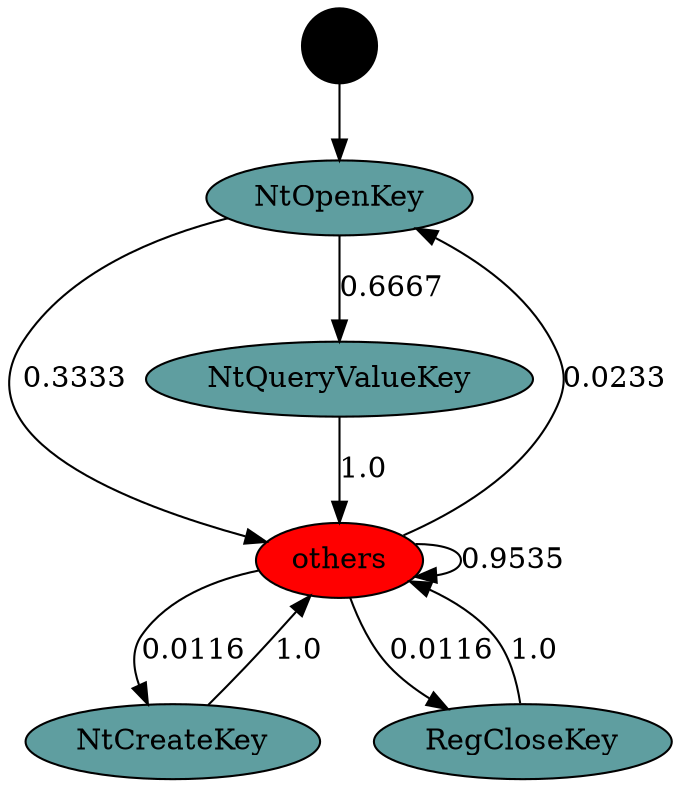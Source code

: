 digraph "./API_PER_CATEGORY/RegCreateKey.exe_732_Registry_API_per_Category_Transition_Matrix" {
	NtOpenKey [label=NtOpenKey fillcolor=cadetblue style=filled]
	others [label=others fillcolor=red style=filled]
	NtOpenKey -> others [label=0.3333]
	Start [label="" fillcolor=black fontcolor=white shape=circle style=filled]
	Start -> NtOpenKey
	NtOpenKey [label=NtOpenKey fillcolor=cadetblue style=filled]
	NtQueryValueKey [label=NtQueryValueKey fillcolor=cadetblue style=filled]
	NtOpenKey -> NtQueryValueKey [label=0.6667]
	others [label=others fillcolor=red style=filled]
	NtOpenKey [label=NtOpenKey fillcolor=cadetblue style=filled]
	others -> NtOpenKey [label=0.0233]
	others [label=others fillcolor=red style=filled]
	others [label=others fillcolor=red style=filled]
	others -> others [label=0.9535]
	others [label=others fillcolor=red style=filled]
	NtCreateKey [label=NtCreateKey fillcolor=cadetblue style=filled]
	others -> NtCreateKey [label=0.0116]
	others [label=others fillcolor=red style=filled]
	RegCloseKey [label=RegCloseKey fillcolor=cadetblue style=filled]
	others -> RegCloseKey [label=0.0116]
	NtCreateKey [label=NtCreateKey fillcolor=cadetblue style=filled]
	others [label=others fillcolor=red style=filled]
	NtCreateKey -> others [label=1.0]
	RegCloseKey [label=RegCloseKey fillcolor=cadetblue style=filled]
	others [label=others fillcolor=red style=filled]
	RegCloseKey -> others [label=1.0]
	NtQueryValueKey [label=NtQueryValueKey fillcolor=cadetblue style=filled]
	others [label=others fillcolor=red style=filled]
	NtQueryValueKey -> others [label=1.0]
}

